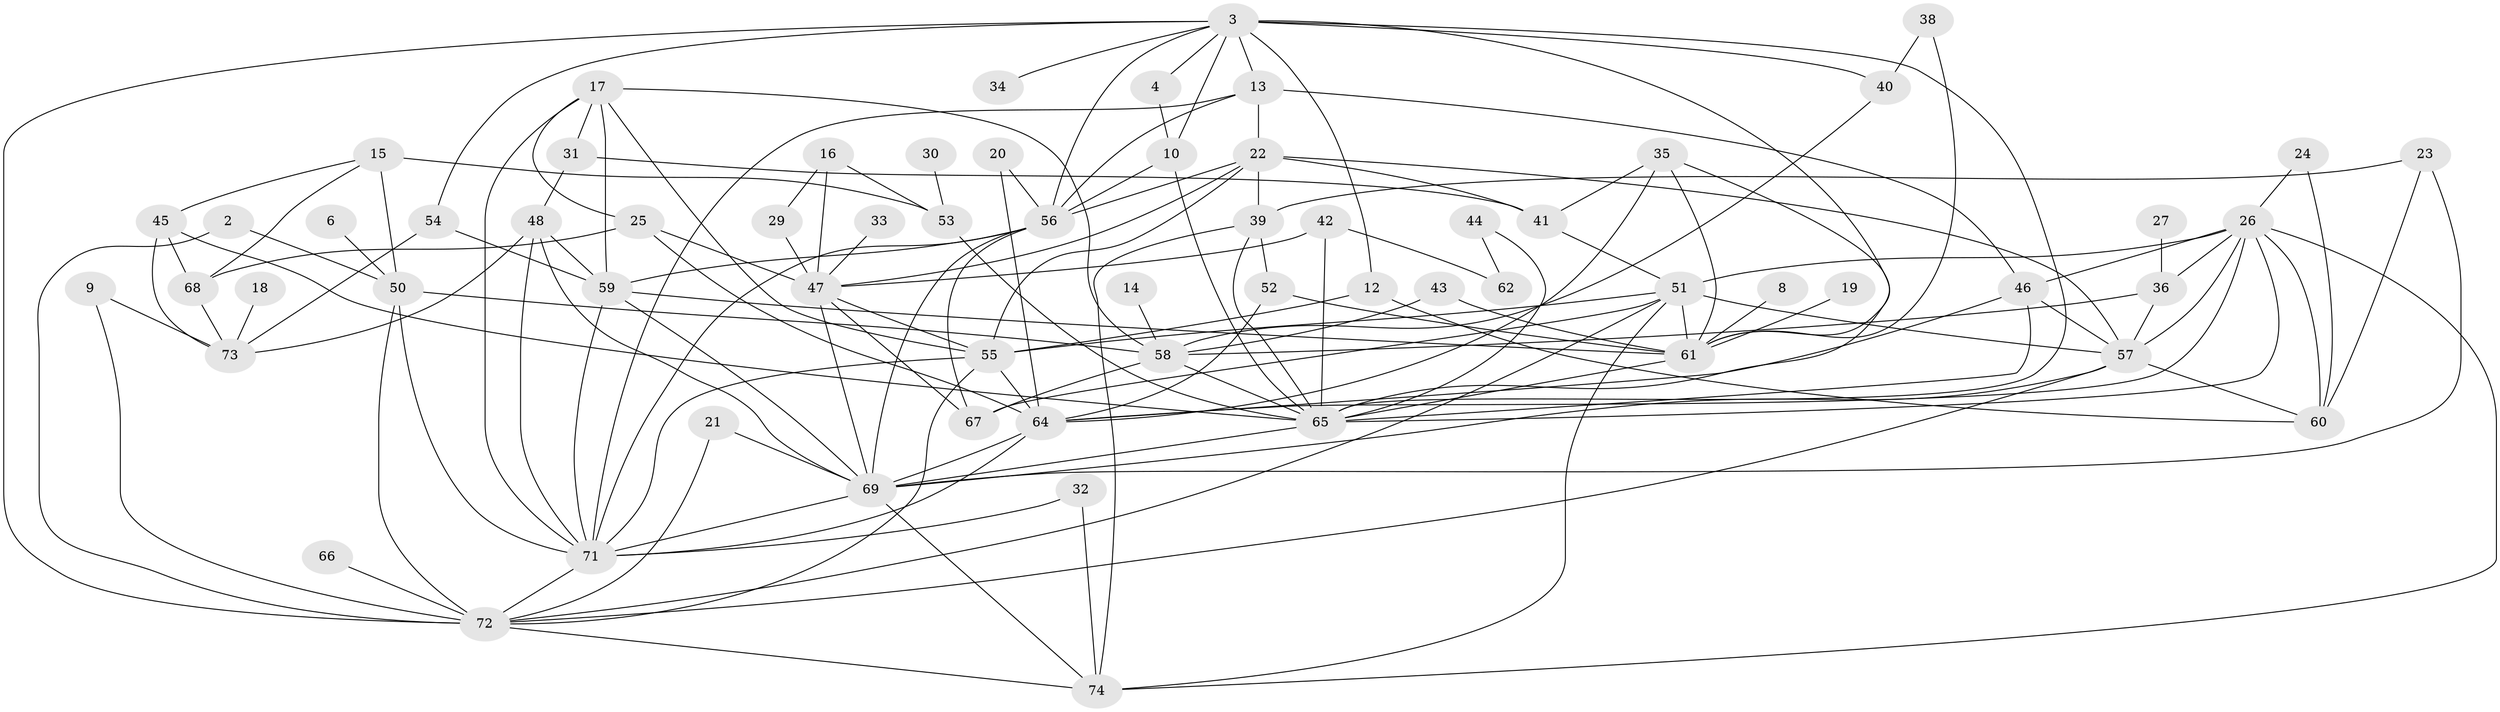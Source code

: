 // original degree distribution, {2: 0.20270270270270271, 5: 0.11486486486486487, 4: 0.20945945945945946, 0: 0.060810810810810814, 3: 0.20270270270270271, 6: 0.04054054054054054, 1: 0.12837837837837837, 7: 0.04054054054054054}
// Generated by graph-tools (version 1.1) at 2025/25/03/09/25 03:25:19]
// undirected, 65 vertices, 148 edges
graph export_dot {
graph [start="1"]
  node [color=gray90,style=filled];
  2;
  3;
  4;
  6;
  8;
  9;
  10;
  12;
  13;
  14;
  15;
  16;
  17;
  18;
  19;
  20;
  21;
  22;
  23;
  24;
  25;
  26;
  27;
  29;
  30;
  31;
  32;
  33;
  34;
  35;
  36;
  38;
  39;
  40;
  41;
  42;
  43;
  44;
  45;
  46;
  47;
  48;
  50;
  51;
  52;
  53;
  54;
  55;
  56;
  57;
  58;
  59;
  60;
  61;
  62;
  64;
  65;
  66;
  67;
  68;
  69;
  71;
  72;
  73;
  74;
  2 -- 50 [weight=1.0];
  2 -- 72 [weight=1.0];
  3 -- 4 [weight=1.0];
  3 -- 10 [weight=1.0];
  3 -- 12 [weight=1.0];
  3 -- 13 [weight=1.0];
  3 -- 34 [weight=1.0];
  3 -- 40 [weight=2.0];
  3 -- 54 [weight=1.0];
  3 -- 56 [weight=1.0];
  3 -- 61 [weight=1.0];
  3 -- 65 [weight=1.0];
  3 -- 72 [weight=1.0];
  4 -- 10 [weight=1.0];
  6 -- 50 [weight=1.0];
  8 -- 61 [weight=1.0];
  9 -- 72 [weight=1.0];
  9 -- 73 [weight=1.0];
  10 -- 56 [weight=1.0];
  10 -- 65 [weight=1.0];
  12 -- 55 [weight=1.0];
  12 -- 60 [weight=1.0];
  13 -- 22 [weight=1.0];
  13 -- 46 [weight=1.0];
  13 -- 56 [weight=1.0];
  13 -- 71 [weight=1.0];
  14 -- 58 [weight=1.0];
  15 -- 45 [weight=1.0];
  15 -- 50 [weight=1.0];
  15 -- 53 [weight=1.0];
  15 -- 68 [weight=1.0];
  16 -- 29 [weight=1.0];
  16 -- 47 [weight=1.0];
  16 -- 53 [weight=1.0];
  17 -- 25 [weight=1.0];
  17 -- 31 [weight=1.0];
  17 -- 55 [weight=1.0];
  17 -- 58 [weight=1.0];
  17 -- 59 [weight=1.0];
  17 -- 71 [weight=1.0];
  18 -- 73 [weight=1.0];
  19 -- 61 [weight=1.0];
  20 -- 56 [weight=1.0];
  20 -- 64 [weight=1.0];
  21 -- 69 [weight=1.0];
  21 -- 72 [weight=1.0];
  22 -- 39 [weight=2.0];
  22 -- 41 [weight=1.0];
  22 -- 47 [weight=1.0];
  22 -- 55 [weight=1.0];
  22 -- 56 [weight=1.0];
  22 -- 57 [weight=1.0];
  23 -- 39 [weight=1.0];
  23 -- 60 [weight=1.0];
  23 -- 69 [weight=1.0];
  24 -- 26 [weight=1.0];
  24 -- 60 [weight=1.0];
  25 -- 47 [weight=1.0];
  25 -- 64 [weight=1.0];
  25 -- 68 [weight=1.0];
  26 -- 36 [weight=1.0];
  26 -- 46 [weight=1.0];
  26 -- 51 [weight=1.0];
  26 -- 57 [weight=1.0];
  26 -- 60 [weight=1.0];
  26 -- 64 [weight=1.0];
  26 -- 65 [weight=1.0];
  26 -- 74 [weight=1.0];
  27 -- 36 [weight=1.0];
  29 -- 47 [weight=1.0];
  30 -- 53 [weight=1.0];
  31 -- 41 [weight=1.0];
  31 -- 48 [weight=1.0];
  32 -- 71 [weight=1.0];
  32 -- 74 [weight=2.0];
  33 -- 47 [weight=1.0];
  35 -- 41 [weight=1.0];
  35 -- 61 [weight=1.0];
  35 -- 64 [weight=1.0];
  35 -- 65 [weight=1.0];
  36 -- 57 [weight=1.0];
  36 -- 58 [weight=1.0];
  38 -- 40 [weight=1.0];
  38 -- 61 [weight=1.0];
  39 -- 52 [weight=1.0];
  39 -- 65 [weight=1.0];
  39 -- 74 [weight=1.0];
  40 -- 58 [weight=1.0];
  41 -- 51 [weight=1.0];
  42 -- 47 [weight=1.0];
  42 -- 62 [weight=1.0];
  42 -- 65 [weight=1.0];
  43 -- 58 [weight=1.0];
  43 -- 61 [weight=1.0];
  44 -- 62 [weight=1.0];
  44 -- 65 [weight=1.0];
  45 -- 65 [weight=1.0];
  45 -- 68 [weight=1.0];
  45 -- 73 [weight=1.0];
  46 -- 57 [weight=2.0];
  46 -- 64 [weight=1.0];
  46 -- 65 [weight=1.0];
  47 -- 55 [weight=1.0];
  47 -- 67 [weight=1.0];
  47 -- 69 [weight=1.0];
  48 -- 59 [weight=1.0];
  48 -- 69 [weight=1.0];
  48 -- 71 [weight=1.0];
  48 -- 73 [weight=1.0];
  50 -- 58 [weight=1.0];
  50 -- 71 [weight=1.0];
  50 -- 72 [weight=2.0];
  51 -- 55 [weight=1.0];
  51 -- 57 [weight=1.0];
  51 -- 61 [weight=1.0];
  51 -- 67 [weight=1.0];
  51 -- 72 [weight=1.0];
  51 -- 74 [weight=1.0];
  52 -- 61 [weight=1.0];
  52 -- 64 [weight=1.0];
  53 -- 65 [weight=1.0];
  54 -- 59 [weight=1.0];
  54 -- 73 [weight=1.0];
  55 -- 64 [weight=1.0];
  55 -- 71 [weight=1.0];
  55 -- 72 [weight=1.0];
  56 -- 59 [weight=1.0];
  56 -- 67 [weight=1.0];
  56 -- 69 [weight=1.0];
  56 -- 71 [weight=1.0];
  57 -- 60 [weight=1.0];
  57 -- 69 [weight=1.0];
  57 -- 72 [weight=1.0];
  58 -- 65 [weight=1.0];
  58 -- 67 [weight=1.0];
  59 -- 61 [weight=1.0];
  59 -- 69 [weight=1.0];
  59 -- 71 [weight=1.0];
  61 -- 65 [weight=1.0];
  64 -- 69 [weight=1.0];
  64 -- 71 [weight=1.0];
  65 -- 69 [weight=1.0];
  66 -- 72 [weight=1.0];
  68 -- 73 [weight=1.0];
  69 -- 71 [weight=1.0];
  69 -- 74 [weight=2.0];
  71 -- 72 [weight=1.0];
  72 -- 74 [weight=1.0];
}
